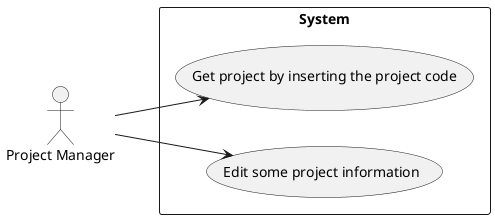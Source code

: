 @startuml
'https://plantuml.com/use-case-diagram

'https://plantuml.com/use-case-diagram

left to right direction
:Project Manager: as User
rectangle System{

    usecase "Get project by inserting the project code" as US1
    usecase "Edit some project information" as US2
}

User --> US1
User --> US2

@enduml
